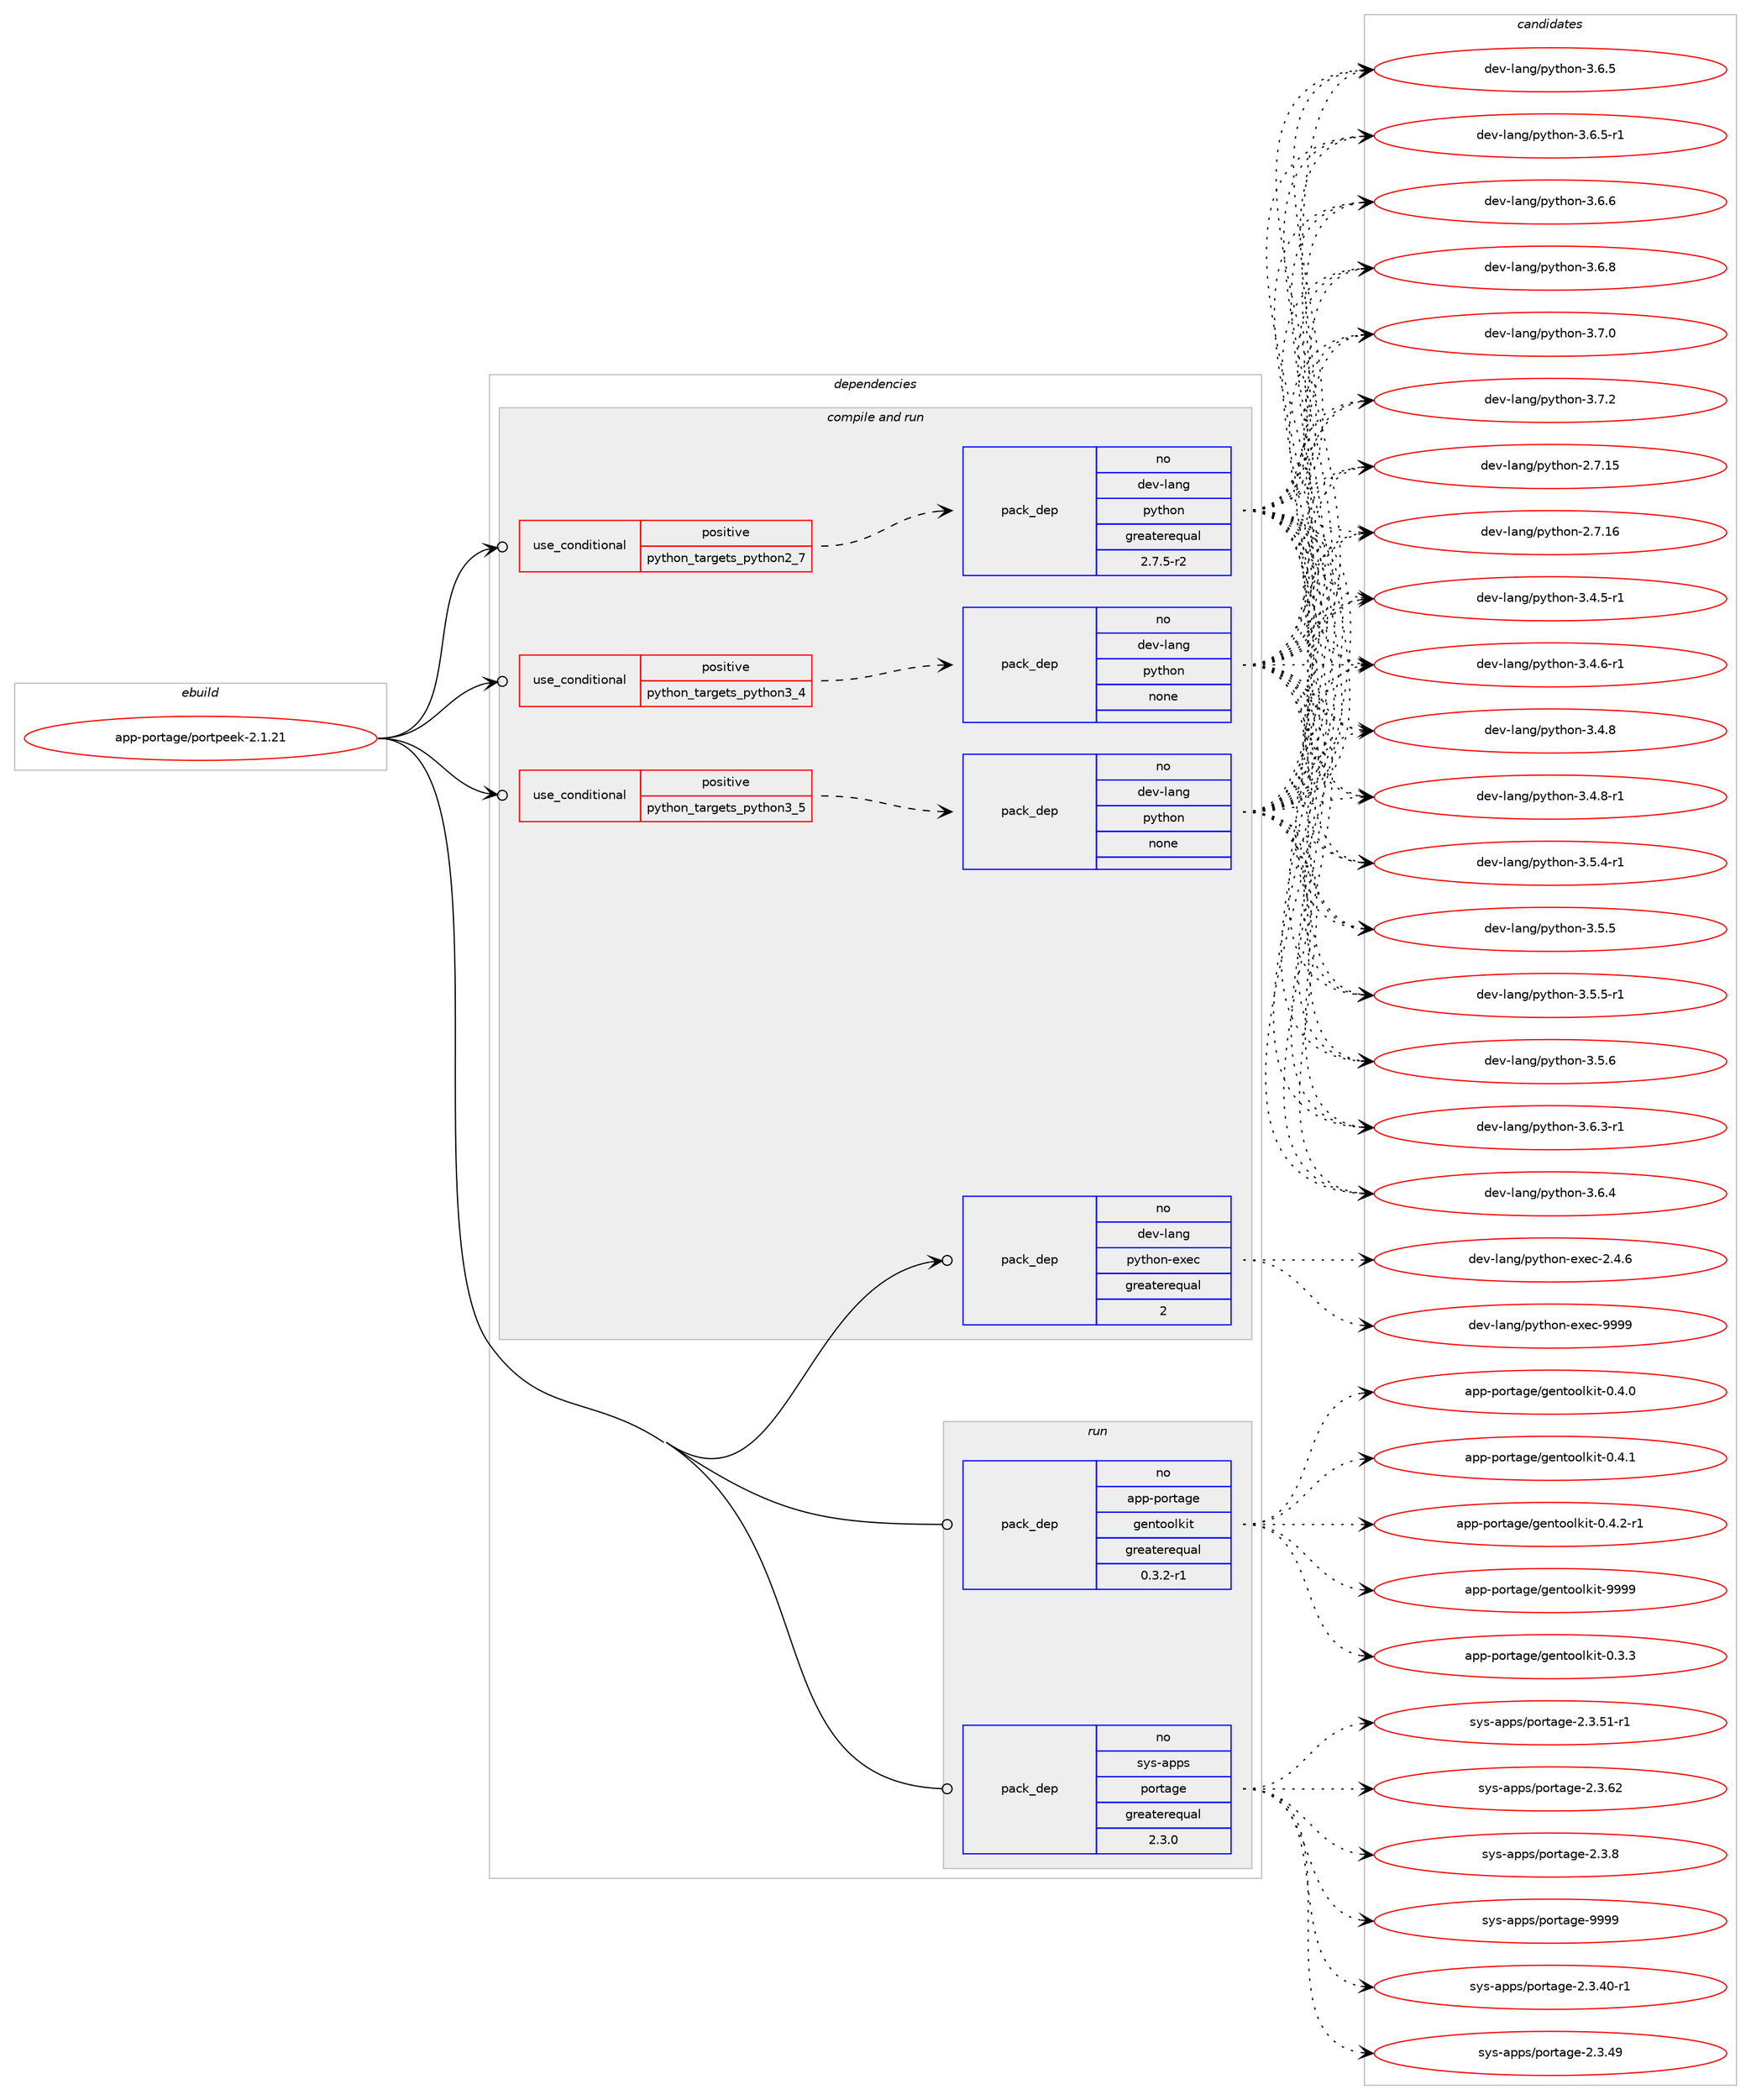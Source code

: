 digraph prolog {

# *************
# Graph options
# *************

newrank=true;
concentrate=true;
compound=true;
graph [rankdir=LR,fontname=Helvetica,fontsize=10,ranksep=1.5];#, ranksep=2.5, nodesep=0.2];
edge  [arrowhead=vee];
node  [fontname=Helvetica,fontsize=10];

# **********
# The ebuild
# **********

subgraph cluster_leftcol {
color=gray;
rank=same;
label=<<i>ebuild</i>>;
id [label="app-portage/portpeek-2.1.21", color=red, width=4, href="../app-portage/portpeek-2.1.21.svg"];
}

# ****************
# The dependencies
# ****************

subgraph cluster_midcol {
color=gray;
label=<<i>dependencies</i>>;
subgraph cluster_compile {
fillcolor="#eeeeee";
style=filled;
label=<<i>compile</i>>;
}
subgraph cluster_compileandrun {
fillcolor="#eeeeee";
style=filled;
label=<<i>compile and run</i>>;
subgraph cond355089 {
dependency1306854 [label=<<TABLE BORDER="0" CELLBORDER="1" CELLSPACING="0" CELLPADDING="4"><TR><TD ROWSPAN="3" CELLPADDING="10">use_conditional</TD></TR><TR><TD>positive</TD></TR><TR><TD>python_targets_python2_7</TD></TR></TABLE>>, shape=none, color=red];
subgraph pack931343 {
dependency1306855 [label=<<TABLE BORDER="0" CELLBORDER="1" CELLSPACING="0" CELLPADDING="4" WIDTH="220"><TR><TD ROWSPAN="6" CELLPADDING="30">pack_dep</TD></TR><TR><TD WIDTH="110">no</TD></TR><TR><TD>dev-lang</TD></TR><TR><TD>python</TD></TR><TR><TD>greaterequal</TD></TR><TR><TD>2.7.5-r2</TD></TR></TABLE>>, shape=none, color=blue];
}
dependency1306854:e -> dependency1306855:w [weight=20,style="dashed",arrowhead="vee"];
}
id:e -> dependency1306854:w [weight=20,style="solid",arrowhead="odotvee"];
subgraph cond355090 {
dependency1306856 [label=<<TABLE BORDER="0" CELLBORDER="1" CELLSPACING="0" CELLPADDING="4"><TR><TD ROWSPAN="3" CELLPADDING="10">use_conditional</TD></TR><TR><TD>positive</TD></TR><TR><TD>python_targets_python3_4</TD></TR></TABLE>>, shape=none, color=red];
subgraph pack931344 {
dependency1306857 [label=<<TABLE BORDER="0" CELLBORDER="1" CELLSPACING="0" CELLPADDING="4" WIDTH="220"><TR><TD ROWSPAN="6" CELLPADDING="30">pack_dep</TD></TR><TR><TD WIDTH="110">no</TD></TR><TR><TD>dev-lang</TD></TR><TR><TD>python</TD></TR><TR><TD>none</TD></TR><TR><TD></TD></TR></TABLE>>, shape=none, color=blue];
}
dependency1306856:e -> dependency1306857:w [weight=20,style="dashed",arrowhead="vee"];
}
id:e -> dependency1306856:w [weight=20,style="solid",arrowhead="odotvee"];
subgraph cond355091 {
dependency1306858 [label=<<TABLE BORDER="0" CELLBORDER="1" CELLSPACING="0" CELLPADDING="4"><TR><TD ROWSPAN="3" CELLPADDING="10">use_conditional</TD></TR><TR><TD>positive</TD></TR><TR><TD>python_targets_python3_5</TD></TR></TABLE>>, shape=none, color=red];
subgraph pack931345 {
dependency1306859 [label=<<TABLE BORDER="0" CELLBORDER="1" CELLSPACING="0" CELLPADDING="4" WIDTH="220"><TR><TD ROWSPAN="6" CELLPADDING="30">pack_dep</TD></TR><TR><TD WIDTH="110">no</TD></TR><TR><TD>dev-lang</TD></TR><TR><TD>python</TD></TR><TR><TD>none</TD></TR><TR><TD></TD></TR></TABLE>>, shape=none, color=blue];
}
dependency1306858:e -> dependency1306859:w [weight=20,style="dashed",arrowhead="vee"];
}
id:e -> dependency1306858:w [weight=20,style="solid",arrowhead="odotvee"];
subgraph pack931346 {
dependency1306860 [label=<<TABLE BORDER="0" CELLBORDER="1" CELLSPACING="0" CELLPADDING="4" WIDTH="220"><TR><TD ROWSPAN="6" CELLPADDING="30">pack_dep</TD></TR><TR><TD WIDTH="110">no</TD></TR><TR><TD>dev-lang</TD></TR><TR><TD>python-exec</TD></TR><TR><TD>greaterequal</TD></TR><TR><TD>2</TD></TR></TABLE>>, shape=none, color=blue];
}
id:e -> dependency1306860:w [weight=20,style="solid",arrowhead="odotvee"];
}
subgraph cluster_run {
fillcolor="#eeeeee";
style=filled;
label=<<i>run</i>>;
subgraph pack931347 {
dependency1306861 [label=<<TABLE BORDER="0" CELLBORDER="1" CELLSPACING="0" CELLPADDING="4" WIDTH="220"><TR><TD ROWSPAN="6" CELLPADDING="30">pack_dep</TD></TR><TR><TD WIDTH="110">no</TD></TR><TR><TD>app-portage</TD></TR><TR><TD>gentoolkit</TD></TR><TR><TD>greaterequal</TD></TR><TR><TD>0.3.2-r1</TD></TR></TABLE>>, shape=none, color=blue];
}
id:e -> dependency1306861:w [weight=20,style="solid",arrowhead="odot"];
subgraph pack931348 {
dependency1306862 [label=<<TABLE BORDER="0" CELLBORDER="1" CELLSPACING="0" CELLPADDING="4" WIDTH="220"><TR><TD ROWSPAN="6" CELLPADDING="30">pack_dep</TD></TR><TR><TD WIDTH="110">no</TD></TR><TR><TD>sys-apps</TD></TR><TR><TD>portage</TD></TR><TR><TD>greaterequal</TD></TR><TR><TD>2.3.0</TD></TR></TABLE>>, shape=none, color=blue];
}
id:e -> dependency1306862:w [weight=20,style="solid",arrowhead="odot"];
}
}

# **************
# The candidates
# **************

subgraph cluster_choices {
rank=same;
color=gray;
label=<<i>candidates</i>>;

subgraph choice931343 {
color=black;
nodesep=1;
choice10010111845108971101034711212111610411111045504655464953 [label="dev-lang/python-2.7.15", color=red, width=4,href="../dev-lang/python-2.7.15.svg"];
choice10010111845108971101034711212111610411111045504655464954 [label="dev-lang/python-2.7.16", color=red, width=4,href="../dev-lang/python-2.7.16.svg"];
choice1001011184510897110103471121211161041111104551465246534511449 [label="dev-lang/python-3.4.5-r1", color=red, width=4,href="../dev-lang/python-3.4.5-r1.svg"];
choice1001011184510897110103471121211161041111104551465246544511449 [label="dev-lang/python-3.4.6-r1", color=red, width=4,href="../dev-lang/python-3.4.6-r1.svg"];
choice100101118451089711010347112121116104111110455146524656 [label="dev-lang/python-3.4.8", color=red, width=4,href="../dev-lang/python-3.4.8.svg"];
choice1001011184510897110103471121211161041111104551465246564511449 [label="dev-lang/python-3.4.8-r1", color=red, width=4,href="../dev-lang/python-3.4.8-r1.svg"];
choice1001011184510897110103471121211161041111104551465346524511449 [label="dev-lang/python-3.5.4-r1", color=red, width=4,href="../dev-lang/python-3.5.4-r1.svg"];
choice100101118451089711010347112121116104111110455146534653 [label="dev-lang/python-3.5.5", color=red, width=4,href="../dev-lang/python-3.5.5.svg"];
choice1001011184510897110103471121211161041111104551465346534511449 [label="dev-lang/python-3.5.5-r1", color=red, width=4,href="../dev-lang/python-3.5.5-r1.svg"];
choice100101118451089711010347112121116104111110455146534654 [label="dev-lang/python-3.5.6", color=red, width=4,href="../dev-lang/python-3.5.6.svg"];
choice1001011184510897110103471121211161041111104551465446514511449 [label="dev-lang/python-3.6.3-r1", color=red, width=4,href="../dev-lang/python-3.6.3-r1.svg"];
choice100101118451089711010347112121116104111110455146544652 [label="dev-lang/python-3.6.4", color=red, width=4,href="../dev-lang/python-3.6.4.svg"];
choice100101118451089711010347112121116104111110455146544653 [label="dev-lang/python-3.6.5", color=red, width=4,href="../dev-lang/python-3.6.5.svg"];
choice1001011184510897110103471121211161041111104551465446534511449 [label="dev-lang/python-3.6.5-r1", color=red, width=4,href="../dev-lang/python-3.6.5-r1.svg"];
choice100101118451089711010347112121116104111110455146544654 [label="dev-lang/python-3.6.6", color=red, width=4,href="../dev-lang/python-3.6.6.svg"];
choice100101118451089711010347112121116104111110455146544656 [label="dev-lang/python-3.6.8", color=red, width=4,href="../dev-lang/python-3.6.8.svg"];
choice100101118451089711010347112121116104111110455146554648 [label="dev-lang/python-3.7.0", color=red, width=4,href="../dev-lang/python-3.7.0.svg"];
choice100101118451089711010347112121116104111110455146554650 [label="dev-lang/python-3.7.2", color=red, width=4,href="../dev-lang/python-3.7.2.svg"];
dependency1306855:e -> choice10010111845108971101034711212111610411111045504655464953:w [style=dotted,weight="100"];
dependency1306855:e -> choice10010111845108971101034711212111610411111045504655464954:w [style=dotted,weight="100"];
dependency1306855:e -> choice1001011184510897110103471121211161041111104551465246534511449:w [style=dotted,weight="100"];
dependency1306855:e -> choice1001011184510897110103471121211161041111104551465246544511449:w [style=dotted,weight="100"];
dependency1306855:e -> choice100101118451089711010347112121116104111110455146524656:w [style=dotted,weight="100"];
dependency1306855:e -> choice1001011184510897110103471121211161041111104551465246564511449:w [style=dotted,weight="100"];
dependency1306855:e -> choice1001011184510897110103471121211161041111104551465346524511449:w [style=dotted,weight="100"];
dependency1306855:e -> choice100101118451089711010347112121116104111110455146534653:w [style=dotted,weight="100"];
dependency1306855:e -> choice1001011184510897110103471121211161041111104551465346534511449:w [style=dotted,weight="100"];
dependency1306855:e -> choice100101118451089711010347112121116104111110455146534654:w [style=dotted,weight="100"];
dependency1306855:e -> choice1001011184510897110103471121211161041111104551465446514511449:w [style=dotted,weight="100"];
dependency1306855:e -> choice100101118451089711010347112121116104111110455146544652:w [style=dotted,weight="100"];
dependency1306855:e -> choice100101118451089711010347112121116104111110455146544653:w [style=dotted,weight="100"];
dependency1306855:e -> choice1001011184510897110103471121211161041111104551465446534511449:w [style=dotted,weight="100"];
dependency1306855:e -> choice100101118451089711010347112121116104111110455146544654:w [style=dotted,weight="100"];
dependency1306855:e -> choice100101118451089711010347112121116104111110455146544656:w [style=dotted,weight="100"];
dependency1306855:e -> choice100101118451089711010347112121116104111110455146554648:w [style=dotted,weight="100"];
dependency1306855:e -> choice100101118451089711010347112121116104111110455146554650:w [style=dotted,weight="100"];
}
subgraph choice931344 {
color=black;
nodesep=1;
choice10010111845108971101034711212111610411111045504655464953 [label="dev-lang/python-2.7.15", color=red, width=4,href="../dev-lang/python-2.7.15.svg"];
choice10010111845108971101034711212111610411111045504655464954 [label="dev-lang/python-2.7.16", color=red, width=4,href="../dev-lang/python-2.7.16.svg"];
choice1001011184510897110103471121211161041111104551465246534511449 [label="dev-lang/python-3.4.5-r1", color=red, width=4,href="../dev-lang/python-3.4.5-r1.svg"];
choice1001011184510897110103471121211161041111104551465246544511449 [label="dev-lang/python-3.4.6-r1", color=red, width=4,href="../dev-lang/python-3.4.6-r1.svg"];
choice100101118451089711010347112121116104111110455146524656 [label="dev-lang/python-3.4.8", color=red, width=4,href="../dev-lang/python-3.4.8.svg"];
choice1001011184510897110103471121211161041111104551465246564511449 [label="dev-lang/python-3.4.8-r1", color=red, width=4,href="../dev-lang/python-3.4.8-r1.svg"];
choice1001011184510897110103471121211161041111104551465346524511449 [label="dev-lang/python-3.5.4-r1", color=red, width=4,href="../dev-lang/python-3.5.4-r1.svg"];
choice100101118451089711010347112121116104111110455146534653 [label="dev-lang/python-3.5.5", color=red, width=4,href="../dev-lang/python-3.5.5.svg"];
choice1001011184510897110103471121211161041111104551465346534511449 [label="dev-lang/python-3.5.5-r1", color=red, width=4,href="../dev-lang/python-3.5.5-r1.svg"];
choice100101118451089711010347112121116104111110455146534654 [label="dev-lang/python-3.5.6", color=red, width=4,href="../dev-lang/python-3.5.6.svg"];
choice1001011184510897110103471121211161041111104551465446514511449 [label="dev-lang/python-3.6.3-r1", color=red, width=4,href="../dev-lang/python-3.6.3-r1.svg"];
choice100101118451089711010347112121116104111110455146544652 [label="dev-lang/python-3.6.4", color=red, width=4,href="../dev-lang/python-3.6.4.svg"];
choice100101118451089711010347112121116104111110455146544653 [label="dev-lang/python-3.6.5", color=red, width=4,href="../dev-lang/python-3.6.5.svg"];
choice1001011184510897110103471121211161041111104551465446534511449 [label="dev-lang/python-3.6.5-r1", color=red, width=4,href="../dev-lang/python-3.6.5-r1.svg"];
choice100101118451089711010347112121116104111110455146544654 [label="dev-lang/python-3.6.6", color=red, width=4,href="../dev-lang/python-3.6.6.svg"];
choice100101118451089711010347112121116104111110455146544656 [label="dev-lang/python-3.6.8", color=red, width=4,href="../dev-lang/python-3.6.8.svg"];
choice100101118451089711010347112121116104111110455146554648 [label="dev-lang/python-3.7.0", color=red, width=4,href="../dev-lang/python-3.7.0.svg"];
choice100101118451089711010347112121116104111110455146554650 [label="dev-lang/python-3.7.2", color=red, width=4,href="../dev-lang/python-3.7.2.svg"];
dependency1306857:e -> choice10010111845108971101034711212111610411111045504655464953:w [style=dotted,weight="100"];
dependency1306857:e -> choice10010111845108971101034711212111610411111045504655464954:w [style=dotted,weight="100"];
dependency1306857:e -> choice1001011184510897110103471121211161041111104551465246534511449:w [style=dotted,weight="100"];
dependency1306857:e -> choice1001011184510897110103471121211161041111104551465246544511449:w [style=dotted,weight="100"];
dependency1306857:e -> choice100101118451089711010347112121116104111110455146524656:w [style=dotted,weight="100"];
dependency1306857:e -> choice1001011184510897110103471121211161041111104551465246564511449:w [style=dotted,weight="100"];
dependency1306857:e -> choice1001011184510897110103471121211161041111104551465346524511449:w [style=dotted,weight="100"];
dependency1306857:e -> choice100101118451089711010347112121116104111110455146534653:w [style=dotted,weight="100"];
dependency1306857:e -> choice1001011184510897110103471121211161041111104551465346534511449:w [style=dotted,weight="100"];
dependency1306857:e -> choice100101118451089711010347112121116104111110455146534654:w [style=dotted,weight="100"];
dependency1306857:e -> choice1001011184510897110103471121211161041111104551465446514511449:w [style=dotted,weight="100"];
dependency1306857:e -> choice100101118451089711010347112121116104111110455146544652:w [style=dotted,weight="100"];
dependency1306857:e -> choice100101118451089711010347112121116104111110455146544653:w [style=dotted,weight="100"];
dependency1306857:e -> choice1001011184510897110103471121211161041111104551465446534511449:w [style=dotted,weight="100"];
dependency1306857:e -> choice100101118451089711010347112121116104111110455146544654:w [style=dotted,weight="100"];
dependency1306857:e -> choice100101118451089711010347112121116104111110455146544656:w [style=dotted,weight="100"];
dependency1306857:e -> choice100101118451089711010347112121116104111110455146554648:w [style=dotted,weight="100"];
dependency1306857:e -> choice100101118451089711010347112121116104111110455146554650:w [style=dotted,weight="100"];
}
subgraph choice931345 {
color=black;
nodesep=1;
choice10010111845108971101034711212111610411111045504655464953 [label="dev-lang/python-2.7.15", color=red, width=4,href="../dev-lang/python-2.7.15.svg"];
choice10010111845108971101034711212111610411111045504655464954 [label="dev-lang/python-2.7.16", color=red, width=4,href="../dev-lang/python-2.7.16.svg"];
choice1001011184510897110103471121211161041111104551465246534511449 [label="dev-lang/python-3.4.5-r1", color=red, width=4,href="../dev-lang/python-3.4.5-r1.svg"];
choice1001011184510897110103471121211161041111104551465246544511449 [label="dev-lang/python-3.4.6-r1", color=red, width=4,href="../dev-lang/python-3.4.6-r1.svg"];
choice100101118451089711010347112121116104111110455146524656 [label="dev-lang/python-3.4.8", color=red, width=4,href="../dev-lang/python-3.4.8.svg"];
choice1001011184510897110103471121211161041111104551465246564511449 [label="dev-lang/python-3.4.8-r1", color=red, width=4,href="../dev-lang/python-3.4.8-r1.svg"];
choice1001011184510897110103471121211161041111104551465346524511449 [label="dev-lang/python-3.5.4-r1", color=red, width=4,href="../dev-lang/python-3.5.4-r1.svg"];
choice100101118451089711010347112121116104111110455146534653 [label="dev-lang/python-3.5.5", color=red, width=4,href="../dev-lang/python-3.5.5.svg"];
choice1001011184510897110103471121211161041111104551465346534511449 [label="dev-lang/python-3.5.5-r1", color=red, width=4,href="../dev-lang/python-3.5.5-r1.svg"];
choice100101118451089711010347112121116104111110455146534654 [label="dev-lang/python-3.5.6", color=red, width=4,href="../dev-lang/python-3.5.6.svg"];
choice1001011184510897110103471121211161041111104551465446514511449 [label="dev-lang/python-3.6.3-r1", color=red, width=4,href="../dev-lang/python-3.6.3-r1.svg"];
choice100101118451089711010347112121116104111110455146544652 [label="dev-lang/python-3.6.4", color=red, width=4,href="../dev-lang/python-3.6.4.svg"];
choice100101118451089711010347112121116104111110455146544653 [label="dev-lang/python-3.6.5", color=red, width=4,href="../dev-lang/python-3.6.5.svg"];
choice1001011184510897110103471121211161041111104551465446534511449 [label="dev-lang/python-3.6.5-r1", color=red, width=4,href="../dev-lang/python-3.6.5-r1.svg"];
choice100101118451089711010347112121116104111110455146544654 [label="dev-lang/python-3.6.6", color=red, width=4,href="../dev-lang/python-3.6.6.svg"];
choice100101118451089711010347112121116104111110455146544656 [label="dev-lang/python-3.6.8", color=red, width=4,href="../dev-lang/python-3.6.8.svg"];
choice100101118451089711010347112121116104111110455146554648 [label="dev-lang/python-3.7.0", color=red, width=4,href="../dev-lang/python-3.7.0.svg"];
choice100101118451089711010347112121116104111110455146554650 [label="dev-lang/python-3.7.2", color=red, width=4,href="../dev-lang/python-3.7.2.svg"];
dependency1306859:e -> choice10010111845108971101034711212111610411111045504655464953:w [style=dotted,weight="100"];
dependency1306859:e -> choice10010111845108971101034711212111610411111045504655464954:w [style=dotted,weight="100"];
dependency1306859:e -> choice1001011184510897110103471121211161041111104551465246534511449:w [style=dotted,weight="100"];
dependency1306859:e -> choice1001011184510897110103471121211161041111104551465246544511449:w [style=dotted,weight="100"];
dependency1306859:e -> choice100101118451089711010347112121116104111110455146524656:w [style=dotted,weight="100"];
dependency1306859:e -> choice1001011184510897110103471121211161041111104551465246564511449:w [style=dotted,weight="100"];
dependency1306859:e -> choice1001011184510897110103471121211161041111104551465346524511449:w [style=dotted,weight="100"];
dependency1306859:e -> choice100101118451089711010347112121116104111110455146534653:w [style=dotted,weight="100"];
dependency1306859:e -> choice1001011184510897110103471121211161041111104551465346534511449:w [style=dotted,weight="100"];
dependency1306859:e -> choice100101118451089711010347112121116104111110455146534654:w [style=dotted,weight="100"];
dependency1306859:e -> choice1001011184510897110103471121211161041111104551465446514511449:w [style=dotted,weight="100"];
dependency1306859:e -> choice100101118451089711010347112121116104111110455146544652:w [style=dotted,weight="100"];
dependency1306859:e -> choice100101118451089711010347112121116104111110455146544653:w [style=dotted,weight="100"];
dependency1306859:e -> choice1001011184510897110103471121211161041111104551465446534511449:w [style=dotted,weight="100"];
dependency1306859:e -> choice100101118451089711010347112121116104111110455146544654:w [style=dotted,weight="100"];
dependency1306859:e -> choice100101118451089711010347112121116104111110455146544656:w [style=dotted,weight="100"];
dependency1306859:e -> choice100101118451089711010347112121116104111110455146554648:w [style=dotted,weight="100"];
dependency1306859:e -> choice100101118451089711010347112121116104111110455146554650:w [style=dotted,weight="100"];
}
subgraph choice931346 {
color=black;
nodesep=1;
choice1001011184510897110103471121211161041111104510112010199455046524654 [label="dev-lang/python-exec-2.4.6", color=red, width=4,href="../dev-lang/python-exec-2.4.6.svg"];
choice10010111845108971101034711212111610411111045101120101994557575757 [label="dev-lang/python-exec-9999", color=red, width=4,href="../dev-lang/python-exec-9999.svg"];
dependency1306860:e -> choice1001011184510897110103471121211161041111104510112010199455046524654:w [style=dotted,weight="100"];
dependency1306860:e -> choice10010111845108971101034711212111610411111045101120101994557575757:w [style=dotted,weight="100"];
}
subgraph choice931347 {
color=black;
nodesep=1;
choice97112112451121111141169710310147103101110116111111108107105116454846514651 [label="app-portage/gentoolkit-0.3.3", color=red, width=4,href="../app-portage/gentoolkit-0.3.3.svg"];
choice97112112451121111141169710310147103101110116111111108107105116454846524648 [label="app-portage/gentoolkit-0.4.0", color=red, width=4,href="../app-portage/gentoolkit-0.4.0.svg"];
choice97112112451121111141169710310147103101110116111111108107105116454846524649 [label="app-portage/gentoolkit-0.4.1", color=red, width=4,href="../app-portage/gentoolkit-0.4.1.svg"];
choice971121124511211111411697103101471031011101161111111081071051164548465246504511449 [label="app-portage/gentoolkit-0.4.2-r1", color=red, width=4,href="../app-portage/gentoolkit-0.4.2-r1.svg"];
choice971121124511211111411697103101471031011101161111111081071051164557575757 [label="app-portage/gentoolkit-9999", color=red, width=4,href="../app-portage/gentoolkit-9999.svg"];
dependency1306861:e -> choice97112112451121111141169710310147103101110116111111108107105116454846514651:w [style=dotted,weight="100"];
dependency1306861:e -> choice97112112451121111141169710310147103101110116111111108107105116454846524648:w [style=dotted,weight="100"];
dependency1306861:e -> choice97112112451121111141169710310147103101110116111111108107105116454846524649:w [style=dotted,weight="100"];
dependency1306861:e -> choice971121124511211111411697103101471031011101161111111081071051164548465246504511449:w [style=dotted,weight="100"];
dependency1306861:e -> choice971121124511211111411697103101471031011101161111111081071051164557575757:w [style=dotted,weight="100"];
}
subgraph choice931348 {
color=black;
nodesep=1;
choice11512111545971121121154711211111411697103101455046514652484511449 [label="sys-apps/portage-2.3.40-r1", color=red, width=4,href="../sys-apps/portage-2.3.40-r1.svg"];
choice1151211154597112112115471121111141169710310145504651465257 [label="sys-apps/portage-2.3.49", color=red, width=4,href="../sys-apps/portage-2.3.49.svg"];
choice11512111545971121121154711211111411697103101455046514653494511449 [label="sys-apps/portage-2.3.51-r1", color=red, width=4,href="../sys-apps/portage-2.3.51-r1.svg"];
choice1151211154597112112115471121111141169710310145504651465450 [label="sys-apps/portage-2.3.62", color=red, width=4,href="../sys-apps/portage-2.3.62.svg"];
choice11512111545971121121154711211111411697103101455046514656 [label="sys-apps/portage-2.3.8", color=red, width=4,href="../sys-apps/portage-2.3.8.svg"];
choice115121115459711211211547112111114116971031014557575757 [label="sys-apps/portage-9999", color=red, width=4,href="../sys-apps/portage-9999.svg"];
dependency1306862:e -> choice11512111545971121121154711211111411697103101455046514652484511449:w [style=dotted,weight="100"];
dependency1306862:e -> choice1151211154597112112115471121111141169710310145504651465257:w [style=dotted,weight="100"];
dependency1306862:e -> choice11512111545971121121154711211111411697103101455046514653494511449:w [style=dotted,weight="100"];
dependency1306862:e -> choice1151211154597112112115471121111141169710310145504651465450:w [style=dotted,weight="100"];
dependency1306862:e -> choice11512111545971121121154711211111411697103101455046514656:w [style=dotted,weight="100"];
dependency1306862:e -> choice115121115459711211211547112111114116971031014557575757:w [style=dotted,weight="100"];
}
}

}
